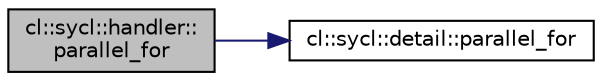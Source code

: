 digraph "cl::sycl::handler::parallel_for"
{
 // INTERACTIVE_SVG=YES
  bgcolor="transparent";
  edge [fontname="Helvetica",fontsize="10",labelfontname="Helvetica",labelfontsize="10"];
  node [fontname="Helvetica",fontsize="10",shape=record];
  rankdir="LR";
  Node1 [label="cl::sycl::handler::\lparallel_for",height=0.2,width=0.4,color="black", fillcolor="grey75", style="filled", fontcolor="black"];
  Node1 -> Node2 [color="midnightblue",fontsize="10",style="solid",fontname="Helvetica"];
  Node2 [label="cl::sycl::detail::parallel_for",height=0.2,width=0.4,color="black",URL="$group__parallelism.html#gabc76ab52eb1826aaaa49a2d704de43d4",tooltip="Implementation of a data parallel computation with parallelism specified at launch time by a range<>..."];
}
